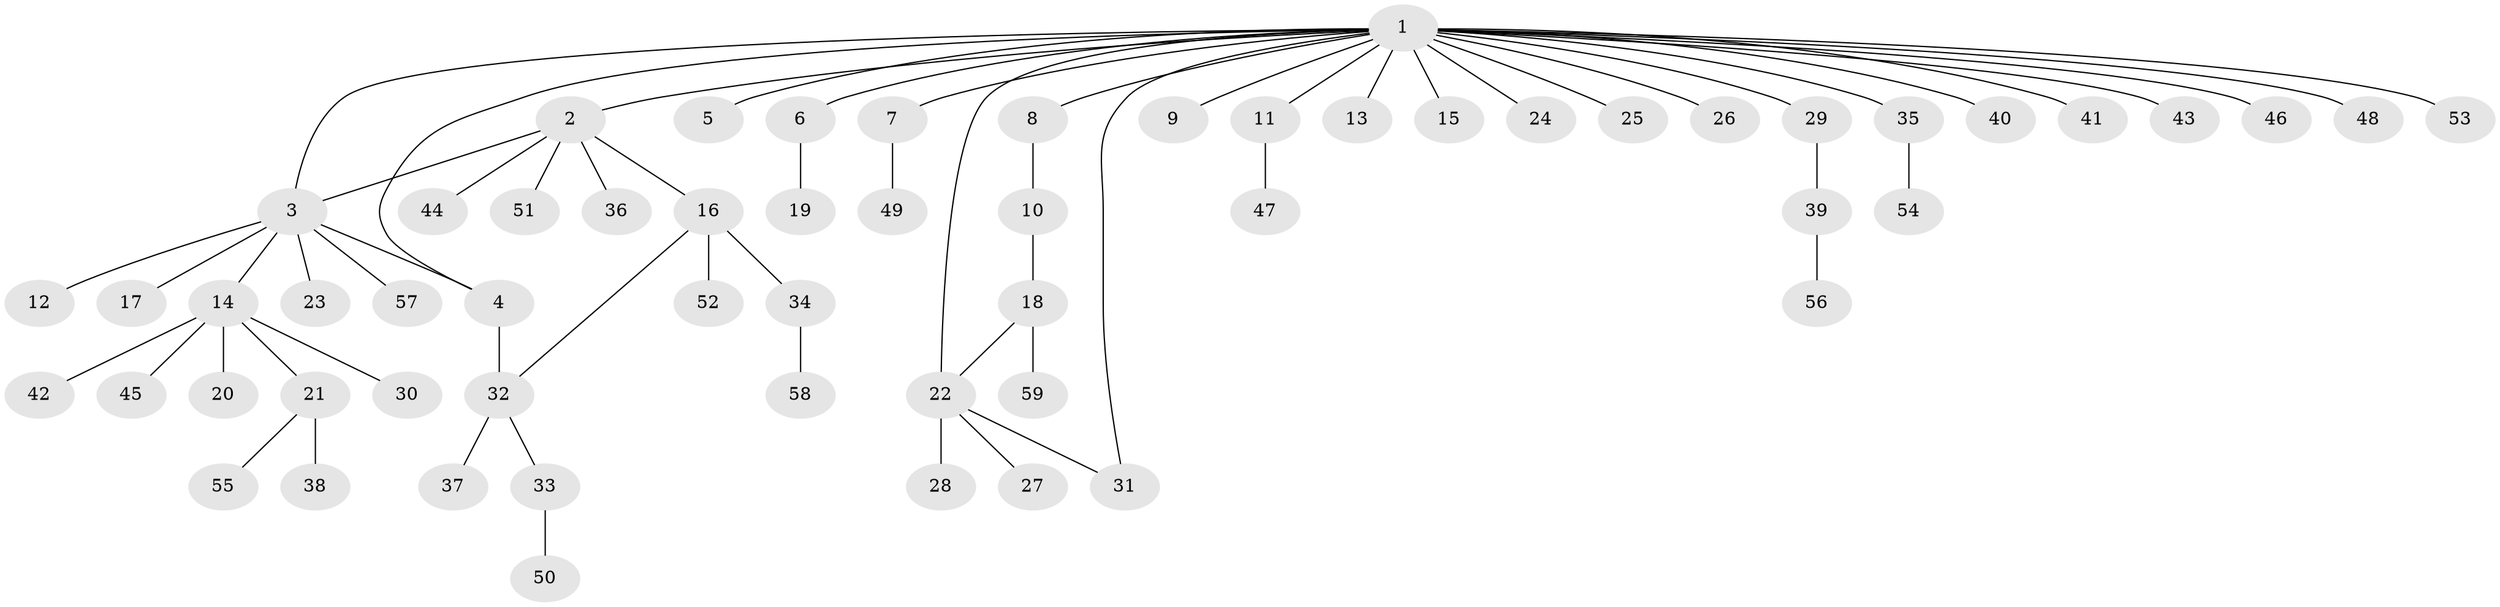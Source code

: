 // original degree distribution, {25: 0.010309278350515464, 7: 0.030927835051546393, 9: 0.020618556701030927, 2: 0.15463917525773196, 1: 0.6391752577319587, 3: 0.10309278350515463, 4: 0.030927835051546393, 6: 0.010309278350515464}
// Generated by graph-tools (version 1.1) at 2025/50/03/04/25 22:50:16]
// undirected, 59 vertices, 63 edges
graph export_dot {
  node [color=gray90,style=filled];
  1;
  2;
  3;
  4;
  5;
  6;
  7;
  8;
  9;
  10;
  11;
  12;
  13;
  14;
  15;
  16;
  17;
  18;
  19;
  20;
  21;
  22;
  23;
  24;
  25;
  26;
  27;
  28;
  29;
  30;
  31;
  32;
  33;
  34;
  35;
  36;
  37;
  38;
  39;
  40;
  41;
  42;
  43;
  44;
  45;
  46;
  47;
  48;
  49;
  50;
  51;
  52;
  53;
  54;
  55;
  56;
  57;
  58;
  59;
  1 -- 2 [weight=1.0];
  1 -- 3 [weight=1.0];
  1 -- 4 [weight=1.0];
  1 -- 5 [weight=1.0];
  1 -- 6 [weight=1.0];
  1 -- 7 [weight=1.0];
  1 -- 8 [weight=1.0];
  1 -- 9 [weight=1.0];
  1 -- 11 [weight=1.0];
  1 -- 13 [weight=1.0];
  1 -- 15 [weight=1.0];
  1 -- 22 [weight=1.0];
  1 -- 24 [weight=1.0];
  1 -- 25 [weight=1.0];
  1 -- 26 [weight=1.0];
  1 -- 29 [weight=1.0];
  1 -- 31 [weight=1.0];
  1 -- 35 [weight=1.0];
  1 -- 40 [weight=1.0];
  1 -- 41 [weight=1.0];
  1 -- 43 [weight=1.0];
  1 -- 46 [weight=1.0];
  1 -- 48 [weight=1.0];
  1 -- 53 [weight=1.0];
  2 -- 3 [weight=1.0];
  2 -- 16 [weight=1.0];
  2 -- 36 [weight=1.0];
  2 -- 44 [weight=1.0];
  2 -- 51 [weight=1.0];
  3 -- 4 [weight=1.0];
  3 -- 12 [weight=1.0];
  3 -- 14 [weight=1.0];
  3 -- 17 [weight=1.0];
  3 -- 23 [weight=1.0];
  3 -- 57 [weight=1.0];
  4 -- 32 [weight=2.0];
  6 -- 19 [weight=1.0];
  7 -- 49 [weight=1.0];
  8 -- 10 [weight=1.0];
  10 -- 18 [weight=1.0];
  11 -- 47 [weight=1.0];
  14 -- 20 [weight=1.0];
  14 -- 21 [weight=1.0];
  14 -- 30 [weight=1.0];
  14 -- 42 [weight=1.0];
  14 -- 45 [weight=1.0];
  16 -- 32 [weight=1.0];
  16 -- 34 [weight=1.0];
  16 -- 52 [weight=3.0];
  18 -- 22 [weight=1.0];
  18 -- 59 [weight=1.0];
  21 -- 38 [weight=1.0];
  21 -- 55 [weight=1.0];
  22 -- 27 [weight=1.0];
  22 -- 28 [weight=4.0];
  22 -- 31 [weight=1.0];
  29 -- 39 [weight=2.0];
  32 -- 33 [weight=1.0];
  32 -- 37 [weight=1.0];
  33 -- 50 [weight=1.0];
  34 -- 58 [weight=1.0];
  35 -- 54 [weight=1.0];
  39 -- 56 [weight=1.0];
}
